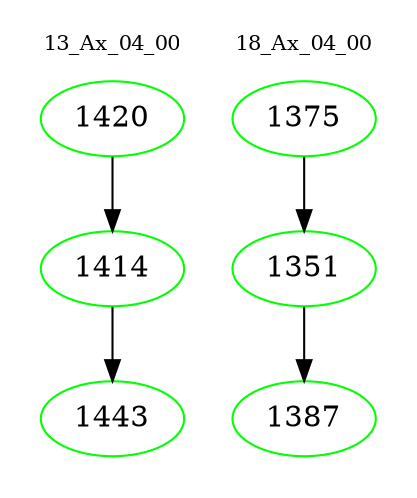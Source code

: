 digraph{
subgraph cluster_0 {
color = white
label = "13_Ax_04_00";
fontsize=10;
T0_1420 [label="1420", color="green"]
T0_1420 -> T0_1414 [color="black"]
T0_1414 [label="1414", color="green"]
T0_1414 -> T0_1443 [color="black"]
T0_1443 [label="1443", color="green"]
}
subgraph cluster_1 {
color = white
label = "18_Ax_04_00";
fontsize=10;
T1_1375 [label="1375", color="green"]
T1_1375 -> T1_1351 [color="black"]
T1_1351 [label="1351", color="green"]
T1_1351 -> T1_1387 [color="black"]
T1_1387 [label="1387", color="green"]
}
}
